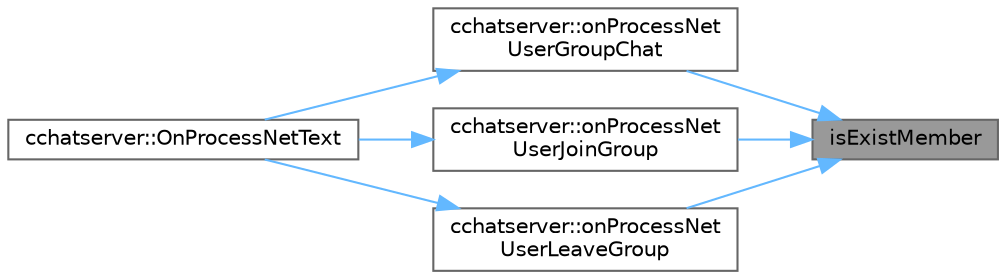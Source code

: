 digraph "isExistMember"
{
 // LATEX_PDF_SIZE
  bgcolor="transparent";
  edge [fontname=Helvetica,fontsize=10,labelfontname=Helvetica,labelfontsize=10];
  node [fontname=Helvetica,fontsize=10,shape=box,height=0.2,width=0.4];
  rankdir="RL";
  Node1 [id="Node000001",label="isExistMember",height=0.2,width=0.4,color="gray40", fillcolor="grey60", style="filled", fontcolor="black",tooltip="查找指定ID的成员是否存在"];
  Node1 -> Node2 [id="edge1_Node000001_Node000002",dir="back",color="steelblue1",style="solid",tooltip=" "];
  Node2 [id="Node000002",label="cchatserver::onProcessNet\lUserGroupChat",height=0.2,width=0.4,color="grey40", fillcolor="white", style="filled",URL="$classcchatserver.html#ae30087229532fedfbc73faf40bdd1863",tooltip="处理用户聊天消息"];
  Node2 -> Node3 [id="edge2_Node000002_Node000003",dir="back",color="steelblue1",style="solid",tooltip=" "];
  Node3 [id="Node000003",label="cchatserver::OnProcessNetText",height=0.2,width=0.4,color="grey40", fillcolor="white", style="filled",URL="$classcchatserver.html#a2122f43bc76cad23f89fc7d696f6c2e2",tooltip="处理网络字符串消息"];
  Node1 -> Node4 [id="edge3_Node000001_Node000004",dir="back",color="steelblue1",style="solid",tooltip=" "];
  Node4 [id="Node000004",label="cchatserver::onProcessNet\lUserJoinGroup",height=0.2,width=0.4,color="grey40", fillcolor="white", style="filled",URL="$classcchatserver.html#a6e01efd3c5ff1323ab11d1179c25d5bf",tooltip="处理加入群消息"];
  Node4 -> Node3 [id="edge4_Node000004_Node000003",dir="back",color="steelblue1",style="solid",tooltip=" "];
  Node1 -> Node5 [id="edge5_Node000001_Node000005",dir="back",color="steelblue1",style="solid",tooltip=" "];
  Node5 [id="Node000005",label="cchatserver::onProcessNet\lUserLeaveGroup",height=0.2,width=0.4,color="grey40", fillcolor="white", style="filled",URL="$classcchatserver.html#af143a16110da7c8584f24e4f5406c4d7",tooltip="处理离开群消息"];
  Node5 -> Node3 [id="edge6_Node000005_Node000003",dir="back",color="steelblue1",style="solid",tooltip=" "];
}

